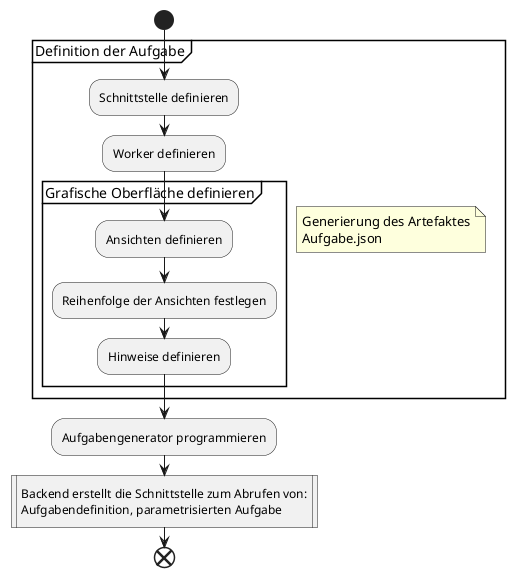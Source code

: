 @startuml aladin_task_process_backend
'https://plantuml.com/activity-diagram-beta

|Backend|
    start
    group "Definition der Aufgabe" {
    floating note right
        Generierung des Artefaktes
        Aufgabe.json
    end note
        :Schnittstelle definieren;
        :Worker definieren;
        group "Grafische Oberfläche definieren" {
            :Ansichten definieren;
            :Reihenfolge der Ansichten festlegen;
            :Hinweise definieren;
        }
    }
    :Aufgabengenerator programmieren;
    :Backend erstellt die Schnittstelle zum Abrufen von:
    Aufgabendefinition, parametrisierten Aufgabe|
    end
@enduml

